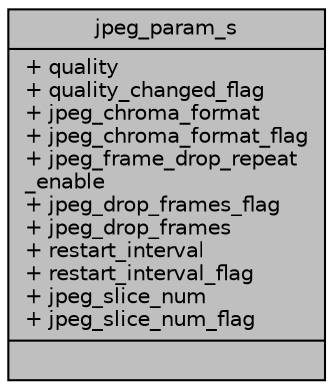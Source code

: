 digraph "jpeg_param_s"
{
 // INTERACTIVE_SVG=YES
 // LATEX_PDF_SIZE
  bgcolor="transparent";
  edge [fontname="Helvetica",fontsize="10",labelfontname="Helvetica",labelfontsize="10"];
  node [fontname="Helvetica",fontsize="10",shape=record];
  Node1 [label="{jpeg_param_s\n|+ quality\l+ quality_changed_flag\l+ jpeg_chroma_format\l+ jpeg_chroma_format_flag\l+ jpeg_frame_drop_repeat\l_enable\l+ jpeg_drop_frames_flag\l+ jpeg_drop_frames\l+ restart_interval\l+ restart_interval_flag\l+ jpeg_slice_num\l+ jpeg_slice_num_flag\l|}",height=0.2,width=0.4,color="black", fillcolor="grey75", style="filled", fontcolor="black",tooltip=" "];
}
